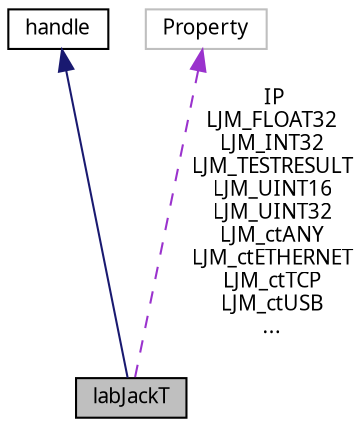 digraph "labJackT"
{
 // LATEX_PDF_SIZE
  edge [fontname="Graublau Slab",fontsize="10",labelfontname="Graublau Slab",labelfontsize="10"];
  node [fontname="Graublau Slab",fontsize="10",shape=record];
  Node1 [label="labJackT",height=0.2,width=0.4,color="black", fillcolor="grey75", style="filled", fontcolor="black",tooltip="LABJACKT Connects and manages a LabJack T4 / T7 This class handles digital I/O and analog I/O and ana..."];
  Node2 -> Node1 [dir="back",color="midnightblue",fontsize="10",style="solid",fontname="Graublau Slab"];
  Node2 [label="handle",height=0.2,width=0.4,color="black", fillcolor="white", style="filled",URL="$classhandle.html",tooltip=" "];
  Node3 -> Node1 [dir="back",color="darkorchid3",fontsize="10",style="dashed",label=" IP\nLJM_FLOAT32\nLJM_INT32\nLJM_TESTRESULT\nLJM_UINT16\nLJM_UINT32\nLJM_ctANY\nLJM_ctETHERNET\nLJM_ctTCP\nLJM_ctUSB\n..." ,fontname="Graublau Slab"];
  Node3 [label="Property",height=0.2,width=0.4,color="grey75", fillcolor="white", style="filled",tooltip=" "];
}
